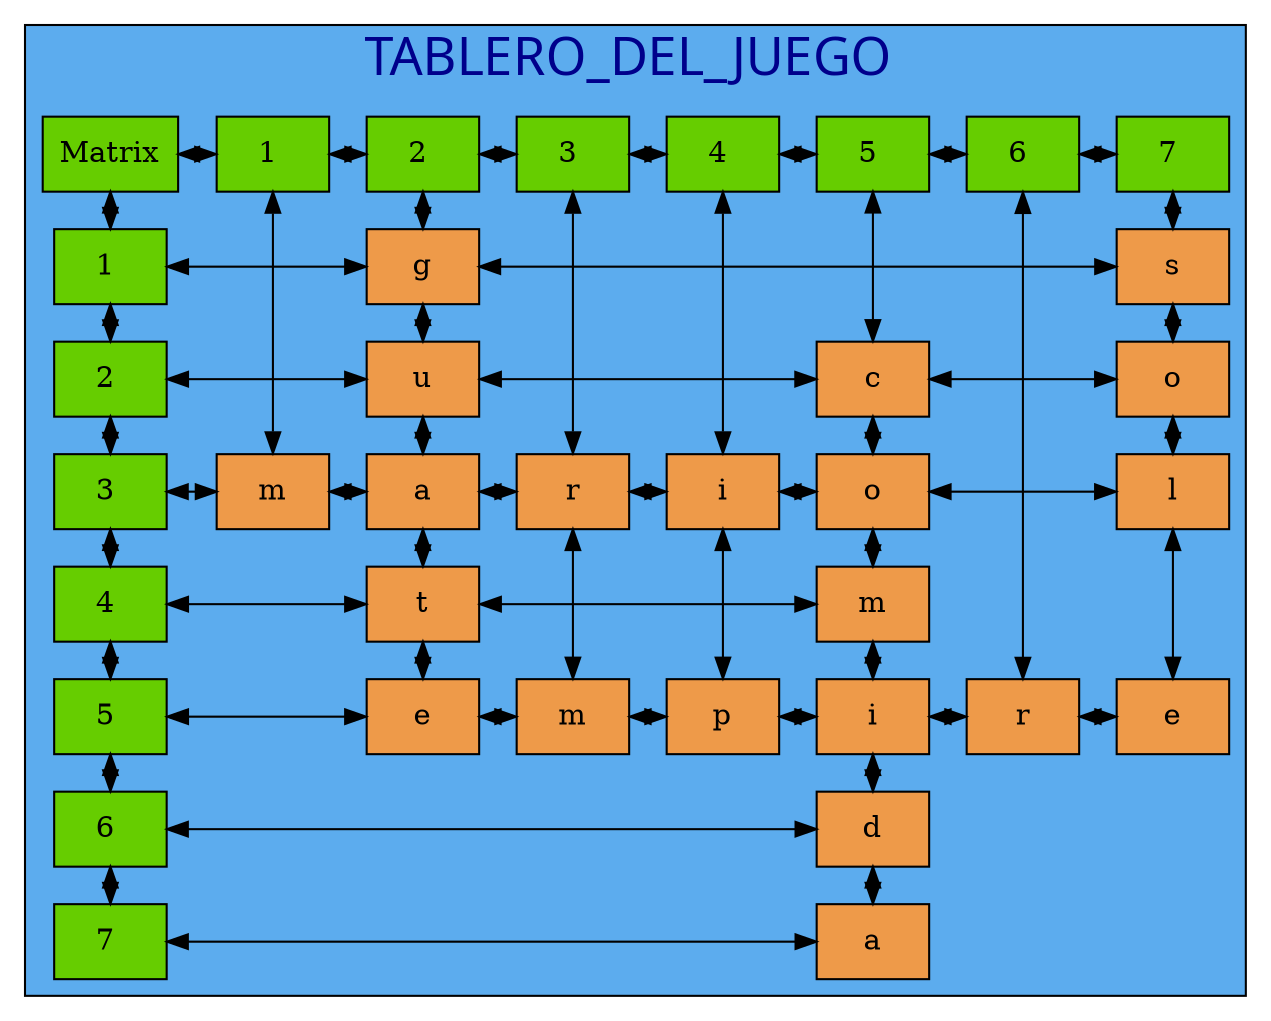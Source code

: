  digraph tablero{ 

subgraph cluster_1 {

fontname=algerian
label= "TABLERO_DEL_JUEGO ";
 labelloc=t;
fontcolor=blue4;
fontsize=25;
style=filled;
fillcolor=steelblue2;

graph[ranksep= "0.5",nodesep= "0.5"];
node [shape=box fillcolor=chartreuse3];
mt[label= "Matrix" style=radial group=0]
{rank=same;
25770344560[label= "1 " style=radial,group=1]
25770344736[label= "2 " style=radial,group=2]
25770344912[label= "3 " style=radial,group=3]
25770345088[label= "4 " style=radial,group=4]
25770347328[label= "5 " style=radial,group=5]
25770347504[label= "6 " style=radial,group=6]
0[label= "7 " style=radial,group=7]
mt->25770344560->25770344736->25770344912->25770345088->25770347328->25770347504->0[dir=both];};

25770345488[label= "1 " style=radial,group=0]
25770344432[label= "2 " style=radial,group=0]
25770345776[label= "3 " style=radial,group=0]
25770345952[label= "4 " style=radial,group=0]
25770346576[label= "5 " style=radial,group=0]
25770346752[label= "6 " style=radial,group=0]
48[label= "7 " style=radial,group=0]
mt->25770345488->25770344432->25770345776->25770345952->25770346576->25770346752->48[dir=both];

node[shape=box height=0.5 style=filled fontcolor=black fillcolor= tan2]
25770344448[label="m" style=radial,group=1];
node[shape=box height=0.5 style=filled fontcolor=black fillcolor= tan2]
25770345328[label="g" style=radial,group=2];
node[shape=box height=0.5 style=filled fontcolor=black fillcolor= tan2]
25770345504[label="u" style=radial,group=2];
node[shape=box height=0.5 style=filled fontcolor=black fillcolor= tan2]
25770344624[label="a" style=radial,group=2];
node[shape=box height=0.5 style=filled fontcolor=black fillcolor= tan2]
25770345792[label="t" style=radial,group=2];
node[shape=box height=0.5 style=filled fontcolor=black fillcolor= tan2]
25770345968[label="e" style=radial,group=2];
node[shape=box height=0.5 style=filled fontcolor=black fillcolor= tan2]
25770344800[label="r" style=radial,group=3];
node[shape=box height=0.5 style=filled fontcolor=black fillcolor= tan2]
25770346992[label="m" style=radial,group=3];
node[shape=box height=0.5 style=filled fontcolor=black fillcolor= tan2]
25770344976[label="i" style=radial,group=4];
node[shape=box height=0.5 style=filled fontcolor=black fillcolor= tan2]
25770347104[label="p" style=radial,group=4];
node[shape=box height=0.5 style=filled fontcolor=black fillcolor= tan2]
25770346080[label="c" style=radial,group=5];
node[shape=box height=0.5 style=filled fontcolor=black fillcolor= tan2]
25770345152[label="o" style=radial,group=5];
node[shape=box height=0.5 style=filled fontcolor=black fillcolor= tan2]
25770346304[label="m" style=radial,group=5];
node[shape=box height=0.5 style=filled fontcolor=black fillcolor= tan2]
25770346416[label="i" style=radial,group=5];
node[shape=box height=0.5 style=filled fontcolor=black fillcolor= tan2]
25770346592[label="d" style=radial,group=5];
node[shape=box height=0.5 style=filled fontcolor=black fillcolor= tan2]
25770346768[label="a" style=radial,group=5];
node[shape=box height=0.5 style=filled fontcolor=black fillcolor= tan2]
25770347392[label="r" style=radial,group=6];
25770347680[label="s" style=radial,group=7];
25770347792[label="o" style=radial,group=7];
25770347904[label="l" style=radial,group=7];
25770347568[label="e" style=radial,group=7];


25770344560->25770344448[dir=both]
25770344736->25770345328->25770345504->25770344624->25770345792->25770345968[dir=both]
25770344912->25770344800->25770346992[dir=both]
25770345088->25770344976->25770347104[dir=both]
25770347328->25770346080->25770345152->25770346304->25770346416->25770346592->25770346768[dir=both]
25770347504->25770347392[dir=both]
0->25770347680->25770347792->25770347904->25770347568[dir=both]

25770345328[label="g"];
25770347680[label="s"];
25770345504[label="u"];
25770346080[label="c"];
25770347792[label="o"];
25770344448[label="m"];
25770344624[label="a"];
25770344800[label="r"];
25770344976[label="i"];
25770345152[label="o"];
25770347904[label="l"];
25770345792[label="t"];
25770346304[label="m"];
25770345968[label="e"];
25770346992[label="m"];
25770347104[label="p"];
25770346416[label="i"];
25770347392[label="r"];
25770347568[label="e"];
25770346592[label="d"];
25770346768[label="a"];


{rank=same;25770345488->25770345328->25770347680[dir=both] } 
{rank=same;25770344432->25770345504->25770346080->25770347792[dir=both] } 
{rank=same;25770345776->25770344448->25770344624->25770344800->25770344976->25770345152->25770347904[dir=both] } 
{rank=same;25770345952->25770345792->25770346304[dir=both] } 
{rank=same;25770346576->25770345968->25770346992->25770347104->25770346416->25770347392->25770347568[dir=both] } 
{rank=same;25770346752->25770346592[dir=both] } 
{rank=same;48->25770346768[dir=both] }
 }

}